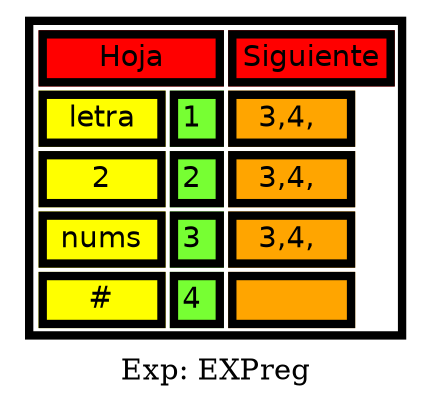 digraph { label = "Exp: EXPreg"  
    node [ shape=none fontname=Helvetica ]
     n4 [ label = <
  <table border="4 ">
    <tr><td colspan="2" bgcolor="red">Hoja</td><td colspan="2" bgcolor="red">Siguiente</td></tr>
<tr><td bgcolor="yellow"> letra </td><td bgcolor="#77ff33">1 </td><td bgcolor="orange">3,4, </td></tr>
<tr><td bgcolor="yellow"> 2 </td><td bgcolor="#77ff33">2 </td><td bgcolor="orange">3,4, </td></tr>
<tr><td bgcolor="yellow"> nums </td><td bgcolor="#77ff33">3 </td><td bgcolor="orange">3,4, </td></tr>
<tr><td bgcolor="yellow"> # </td><td bgcolor="#77ff33">4 </td><td bgcolor="orange"> </td></tr>
   </table>
   > ]
 {rank=same n4}
  }
